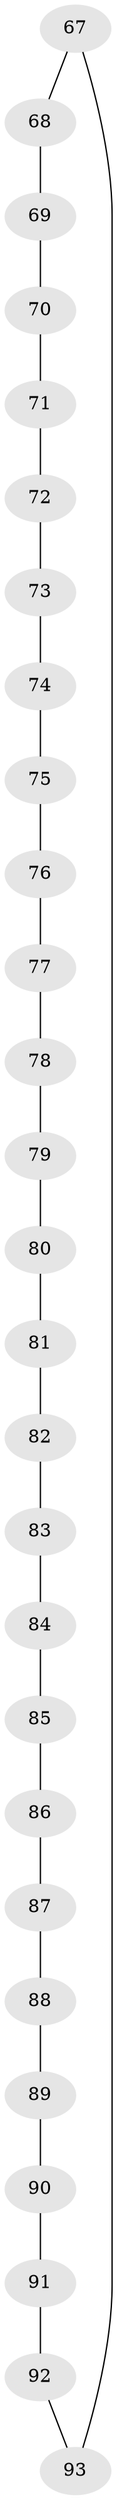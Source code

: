 // original degree distribution, {2: 1.0}
// Generated by graph-tools (version 1.1) at 2025/59/03/04/25 21:59:50]
// undirected, 27 vertices, 27 edges
graph export_dot {
graph [start="1"]
  node [color=gray90,style=filled];
  67 [super="+66"];
  68;
  69;
  70;
  71;
  72;
  73;
  74;
  75;
  76;
  77;
  78;
  79;
  80;
  81;
  82;
  83;
  84;
  85;
  86;
  87;
  88;
  89;
  90;
  91;
  92;
  93 [super="+4+5+6+12+13+14+20+21+22+28+29+30+36+37+38+44+45+46+52+53+54+60+61+62"];
  67 -- 68;
  67 -- 93;
  68 -- 69;
  69 -- 70;
  70 -- 71;
  71 -- 72;
  72 -- 73;
  73 -- 74;
  74 -- 75;
  75 -- 76;
  76 -- 77;
  77 -- 78;
  78 -- 79;
  79 -- 80;
  80 -- 81;
  81 -- 82;
  82 -- 83;
  83 -- 84;
  84 -- 85;
  85 -- 86;
  86 -- 87;
  87 -- 88;
  88 -- 89;
  89 -- 90;
  90 -- 91;
  91 -- 92;
  92 -- 93;
}
